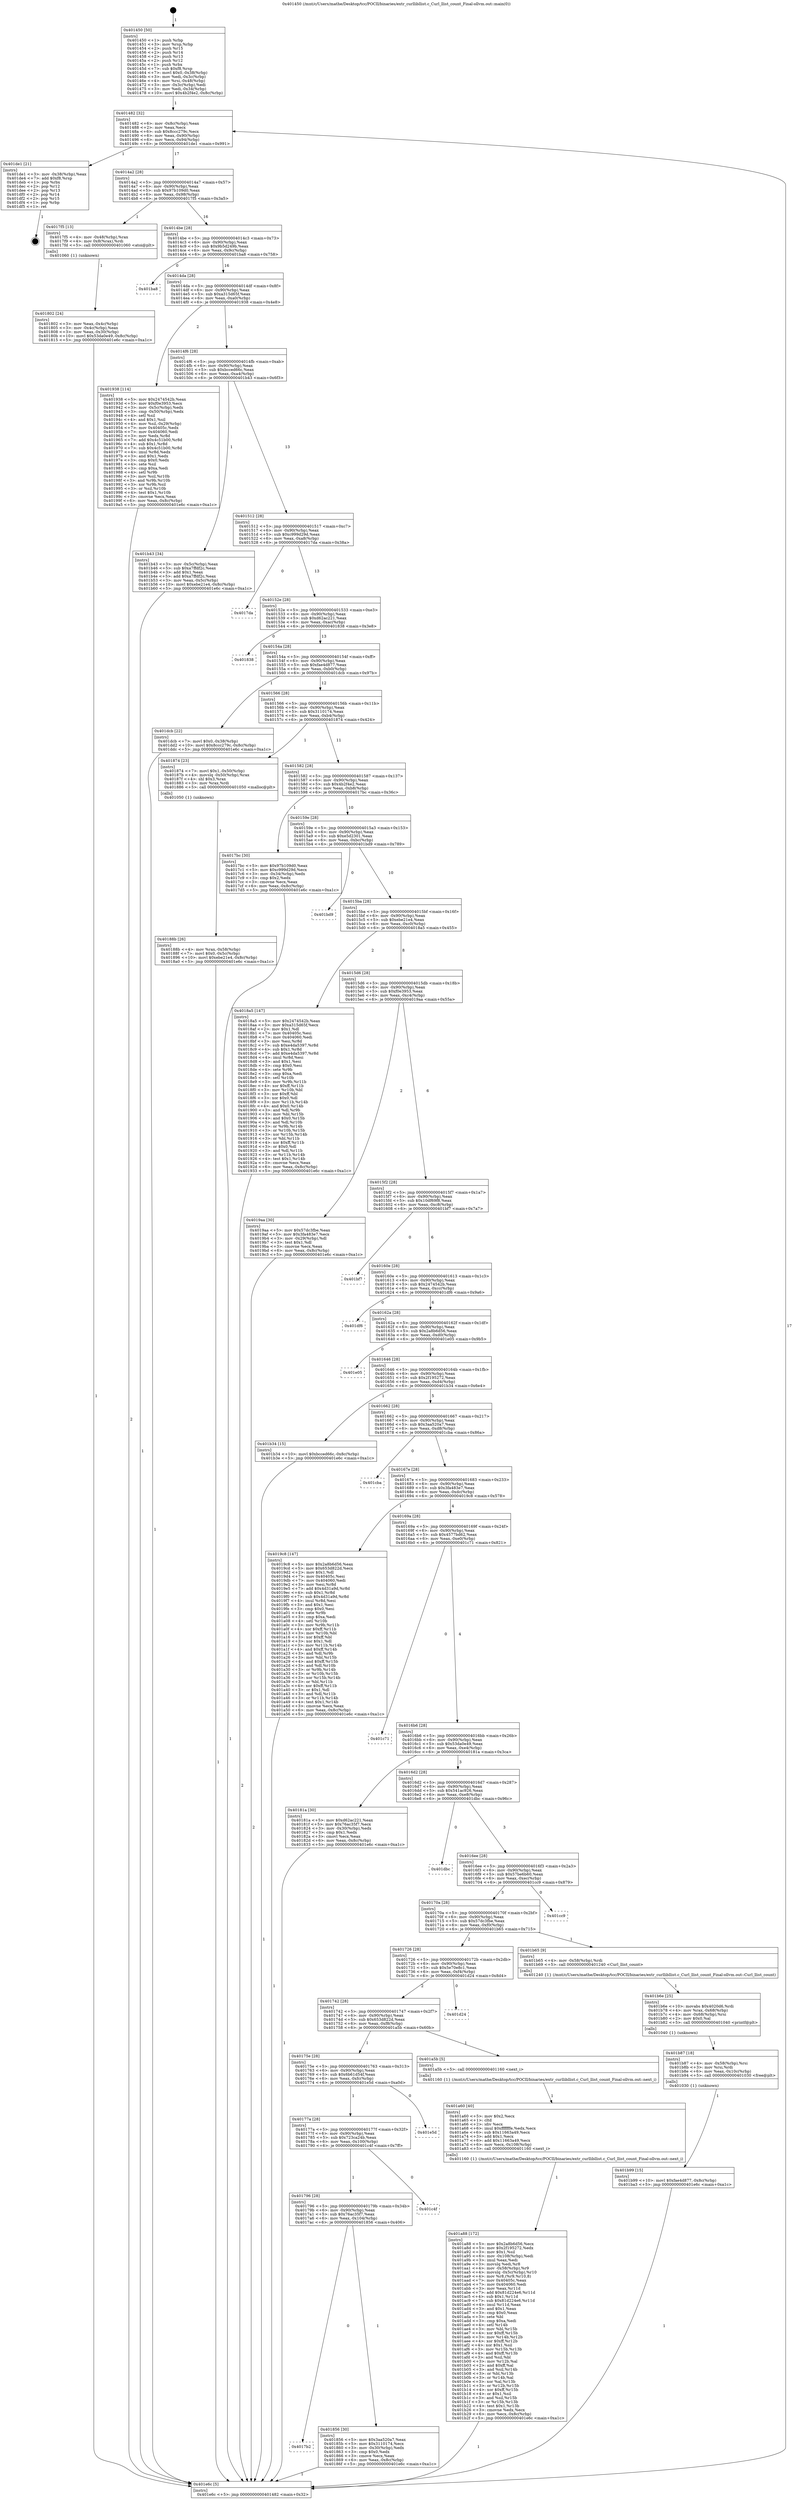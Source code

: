 digraph "0x401450" {
  label = "0x401450 (/mnt/c/Users/mathe/Desktop/tcc/POCII/binaries/extr_curllibllist.c_Curl_llist_count_Final-ollvm.out::main(0))"
  labelloc = "t"
  node[shape=record]

  Entry [label="",width=0.3,height=0.3,shape=circle,fillcolor=black,style=filled]
  "0x401482" [label="{
     0x401482 [32]\l
     | [instrs]\l
     &nbsp;&nbsp;0x401482 \<+6\>: mov -0x8c(%rbp),%eax\l
     &nbsp;&nbsp;0x401488 \<+2\>: mov %eax,%ecx\l
     &nbsp;&nbsp;0x40148a \<+6\>: sub $0x8ccc279c,%ecx\l
     &nbsp;&nbsp;0x401490 \<+6\>: mov %eax,-0x90(%rbp)\l
     &nbsp;&nbsp;0x401496 \<+6\>: mov %ecx,-0x94(%rbp)\l
     &nbsp;&nbsp;0x40149c \<+6\>: je 0000000000401de1 \<main+0x991\>\l
  }"]
  "0x401de1" [label="{
     0x401de1 [21]\l
     | [instrs]\l
     &nbsp;&nbsp;0x401de1 \<+3\>: mov -0x38(%rbp),%eax\l
     &nbsp;&nbsp;0x401de4 \<+7\>: add $0xf8,%rsp\l
     &nbsp;&nbsp;0x401deb \<+1\>: pop %rbx\l
     &nbsp;&nbsp;0x401dec \<+2\>: pop %r12\l
     &nbsp;&nbsp;0x401dee \<+2\>: pop %r13\l
     &nbsp;&nbsp;0x401df0 \<+2\>: pop %r14\l
     &nbsp;&nbsp;0x401df2 \<+2\>: pop %r15\l
     &nbsp;&nbsp;0x401df4 \<+1\>: pop %rbp\l
     &nbsp;&nbsp;0x401df5 \<+1\>: ret\l
  }"]
  "0x4014a2" [label="{
     0x4014a2 [28]\l
     | [instrs]\l
     &nbsp;&nbsp;0x4014a2 \<+5\>: jmp 00000000004014a7 \<main+0x57\>\l
     &nbsp;&nbsp;0x4014a7 \<+6\>: mov -0x90(%rbp),%eax\l
     &nbsp;&nbsp;0x4014ad \<+5\>: sub $0x97b109d0,%eax\l
     &nbsp;&nbsp;0x4014b2 \<+6\>: mov %eax,-0x98(%rbp)\l
     &nbsp;&nbsp;0x4014b8 \<+6\>: je 00000000004017f5 \<main+0x3a5\>\l
  }"]
  Exit [label="",width=0.3,height=0.3,shape=circle,fillcolor=black,style=filled,peripheries=2]
  "0x4017f5" [label="{
     0x4017f5 [13]\l
     | [instrs]\l
     &nbsp;&nbsp;0x4017f5 \<+4\>: mov -0x48(%rbp),%rax\l
     &nbsp;&nbsp;0x4017f9 \<+4\>: mov 0x8(%rax),%rdi\l
     &nbsp;&nbsp;0x4017fd \<+5\>: call 0000000000401060 \<atoi@plt\>\l
     | [calls]\l
     &nbsp;&nbsp;0x401060 \{1\} (unknown)\l
  }"]
  "0x4014be" [label="{
     0x4014be [28]\l
     | [instrs]\l
     &nbsp;&nbsp;0x4014be \<+5\>: jmp 00000000004014c3 \<main+0x73\>\l
     &nbsp;&nbsp;0x4014c3 \<+6\>: mov -0x90(%rbp),%eax\l
     &nbsp;&nbsp;0x4014c9 \<+5\>: sub $0x9b5d249b,%eax\l
     &nbsp;&nbsp;0x4014ce \<+6\>: mov %eax,-0x9c(%rbp)\l
     &nbsp;&nbsp;0x4014d4 \<+6\>: je 0000000000401ba8 \<main+0x758\>\l
  }"]
  "0x401b99" [label="{
     0x401b99 [15]\l
     | [instrs]\l
     &nbsp;&nbsp;0x401b99 \<+10\>: movl $0xfae4d877,-0x8c(%rbp)\l
     &nbsp;&nbsp;0x401ba3 \<+5\>: jmp 0000000000401e6c \<main+0xa1c\>\l
  }"]
  "0x401ba8" [label="{
     0x401ba8\l
  }", style=dashed]
  "0x4014da" [label="{
     0x4014da [28]\l
     | [instrs]\l
     &nbsp;&nbsp;0x4014da \<+5\>: jmp 00000000004014df \<main+0x8f\>\l
     &nbsp;&nbsp;0x4014df \<+6\>: mov -0x90(%rbp),%eax\l
     &nbsp;&nbsp;0x4014e5 \<+5\>: sub $0xa315d65f,%eax\l
     &nbsp;&nbsp;0x4014ea \<+6\>: mov %eax,-0xa0(%rbp)\l
     &nbsp;&nbsp;0x4014f0 \<+6\>: je 0000000000401938 \<main+0x4e8\>\l
  }"]
  "0x401b87" [label="{
     0x401b87 [18]\l
     | [instrs]\l
     &nbsp;&nbsp;0x401b87 \<+4\>: mov -0x58(%rbp),%rsi\l
     &nbsp;&nbsp;0x401b8b \<+3\>: mov %rsi,%rdi\l
     &nbsp;&nbsp;0x401b8e \<+6\>: mov %eax,-0x10c(%rbp)\l
     &nbsp;&nbsp;0x401b94 \<+5\>: call 0000000000401030 \<free@plt\>\l
     | [calls]\l
     &nbsp;&nbsp;0x401030 \{1\} (unknown)\l
  }"]
  "0x401938" [label="{
     0x401938 [114]\l
     | [instrs]\l
     &nbsp;&nbsp;0x401938 \<+5\>: mov $0x2474542b,%eax\l
     &nbsp;&nbsp;0x40193d \<+5\>: mov $0xf0e3953,%ecx\l
     &nbsp;&nbsp;0x401942 \<+3\>: mov -0x5c(%rbp),%edx\l
     &nbsp;&nbsp;0x401945 \<+3\>: cmp -0x50(%rbp),%edx\l
     &nbsp;&nbsp;0x401948 \<+4\>: setl %sil\l
     &nbsp;&nbsp;0x40194c \<+4\>: and $0x1,%sil\l
     &nbsp;&nbsp;0x401950 \<+4\>: mov %sil,-0x29(%rbp)\l
     &nbsp;&nbsp;0x401954 \<+7\>: mov 0x40405c,%edx\l
     &nbsp;&nbsp;0x40195b \<+7\>: mov 0x404060,%edi\l
     &nbsp;&nbsp;0x401962 \<+3\>: mov %edx,%r8d\l
     &nbsp;&nbsp;0x401965 \<+7\>: add $0x4c51b00,%r8d\l
     &nbsp;&nbsp;0x40196c \<+4\>: sub $0x1,%r8d\l
     &nbsp;&nbsp;0x401970 \<+7\>: sub $0x4c51b00,%r8d\l
     &nbsp;&nbsp;0x401977 \<+4\>: imul %r8d,%edx\l
     &nbsp;&nbsp;0x40197b \<+3\>: and $0x1,%edx\l
     &nbsp;&nbsp;0x40197e \<+3\>: cmp $0x0,%edx\l
     &nbsp;&nbsp;0x401981 \<+4\>: sete %sil\l
     &nbsp;&nbsp;0x401985 \<+3\>: cmp $0xa,%edi\l
     &nbsp;&nbsp;0x401988 \<+4\>: setl %r9b\l
     &nbsp;&nbsp;0x40198c \<+3\>: mov %sil,%r10b\l
     &nbsp;&nbsp;0x40198f \<+3\>: and %r9b,%r10b\l
     &nbsp;&nbsp;0x401992 \<+3\>: xor %r9b,%sil\l
     &nbsp;&nbsp;0x401995 \<+3\>: or %sil,%r10b\l
     &nbsp;&nbsp;0x401998 \<+4\>: test $0x1,%r10b\l
     &nbsp;&nbsp;0x40199c \<+3\>: cmovne %ecx,%eax\l
     &nbsp;&nbsp;0x40199f \<+6\>: mov %eax,-0x8c(%rbp)\l
     &nbsp;&nbsp;0x4019a5 \<+5\>: jmp 0000000000401e6c \<main+0xa1c\>\l
  }"]
  "0x4014f6" [label="{
     0x4014f6 [28]\l
     | [instrs]\l
     &nbsp;&nbsp;0x4014f6 \<+5\>: jmp 00000000004014fb \<main+0xab\>\l
     &nbsp;&nbsp;0x4014fb \<+6\>: mov -0x90(%rbp),%eax\l
     &nbsp;&nbsp;0x401501 \<+5\>: sub $0xbcced66c,%eax\l
     &nbsp;&nbsp;0x401506 \<+6\>: mov %eax,-0xa4(%rbp)\l
     &nbsp;&nbsp;0x40150c \<+6\>: je 0000000000401b43 \<main+0x6f3\>\l
  }"]
  "0x401b6e" [label="{
     0x401b6e [25]\l
     | [instrs]\l
     &nbsp;&nbsp;0x401b6e \<+10\>: movabs $0x4020d6,%rdi\l
     &nbsp;&nbsp;0x401b78 \<+4\>: mov %rax,-0x68(%rbp)\l
     &nbsp;&nbsp;0x401b7c \<+4\>: mov -0x68(%rbp),%rsi\l
     &nbsp;&nbsp;0x401b80 \<+2\>: mov $0x0,%al\l
     &nbsp;&nbsp;0x401b82 \<+5\>: call 0000000000401040 \<printf@plt\>\l
     | [calls]\l
     &nbsp;&nbsp;0x401040 \{1\} (unknown)\l
  }"]
  "0x401b43" [label="{
     0x401b43 [34]\l
     | [instrs]\l
     &nbsp;&nbsp;0x401b43 \<+3\>: mov -0x5c(%rbp),%eax\l
     &nbsp;&nbsp;0x401b46 \<+5\>: sub $0xa7ffdf2c,%eax\l
     &nbsp;&nbsp;0x401b4b \<+3\>: add $0x1,%eax\l
     &nbsp;&nbsp;0x401b4e \<+5\>: add $0xa7ffdf2c,%eax\l
     &nbsp;&nbsp;0x401b53 \<+3\>: mov %eax,-0x5c(%rbp)\l
     &nbsp;&nbsp;0x401b56 \<+10\>: movl $0xebe21e4,-0x8c(%rbp)\l
     &nbsp;&nbsp;0x401b60 \<+5\>: jmp 0000000000401e6c \<main+0xa1c\>\l
  }"]
  "0x401512" [label="{
     0x401512 [28]\l
     | [instrs]\l
     &nbsp;&nbsp;0x401512 \<+5\>: jmp 0000000000401517 \<main+0xc7\>\l
     &nbsp;&nbsp;0x401517 \<+6\>: mov -0x90(%rbp),%eax\l
     &nbsp;&nbsp;0x40151d \<+5\>: sub $0xc999d29d,%eax\l
     &nbsp;&nbsp;0x401522 \<+6\>: mov %eax,-0xa8(%rbp)\l
     &nbsp;&nbsp;0x401528 \<+6\>: je 00000000004017da \<main+0x38a\>\l
  }"]
  "0x401a88" [label="{
     0x401a88 [172]\l
     | [instrs]\l
     &nbsp;&nbsp;0x401a88 \<+5\>: mov $0x2a8b6d56,%ecx\l
     &nbsp;&nbsp;0x401a8d \<+5\>: mov $0x2f195272,%edx\l
     &nbsp;&nbsp;0x401a92 \<+3\>: mov $0x1,%sil\l
     &nbsp;&nbsp;0x401a95 \<+6\>: mov -0x108(%rbp),%edi\l
     &nbsp;&nbsp;0x401a9b \<+3\>: imul %eax,%edi\l
     &nbsp;&nbsp;0x401a9e \<+3\>: movslq %edi,%r8\l
     &nbsp;&nbsp;0x401aa1 \<+4\>: mov -0x58(%rbp),%r9\l
     &nbsp;&nbsp;0x401aa5 \<+4\>: movslq -0x5c(%rbp),%r10\l
     &nbsp;&nbsp;0x401aa9 \<+4\>: mov %r8,(%r9,%r10,8)\l
     &nbsp;&nbsp;0x401aad \<+7\>: mov 0x40405c,%eax\l
     &nbsp;&nbsp;0x401ab4 \<+7\>: mov 0x404060,%edi\l
     &nbsp;&nbsp;0x401abb \<+3\>: mov %eax,%r11d\l
     &nbsp;&nbsp;0x401abe \<+7\>: add $0x81d224e6,%r11d\l
     &nbsp;&nbsp;0x401ac5 \<+4\>: sub $0x1,%r11d\l
     &nbsp;&nbsp;0x401ac9 \<+7\>: sub $0x81d224e6,%r11d\l
     &nbsp;&nbsp;0x401ad0 \<+4\>: imul %r11d,%eax\l
     &nbsp;&nbsp;0x401ad4 \<+3\>: and $0x1,%eax\l
     &nbsp;&nbsp;0x401ad7 \<+3\>: cmp $0x0,%eax\l
     &nbsp;&nbsp;0x401ada \<+3\>: sete %bl\l
     &nbsp;&nbsp;0x401add \<+3\>: cmp $0xa,%edi\l
     &nbsp;&nbsp;0x401ae0 \<+4\>: setl %r14b\l
     &nbsp;&nbsp;0x401ae4 \<+3\>: mov %bl,%r15b\l
     &nbsp;&nbsp;0x401ae7 \<+4\>: xor $0xff,%r15b\l
     &nbsp;&nbsp;0x401aeb \<+3\>: mov %r14b,%r12b\l
     &nbsp;&nbsp;0x401aee \<+4\>: xor $0xff,%r12b\l
     &nbsp;&nbsp;0x401af2 \<+4\>: xor $0x1,%sil\l
     &nbsp;&nbsp;0x401af6 \<+3\>: mov %r15b,%r13b\l
     &nbsp;&nbsp;0x401af9 \<+4\>: and $0xff,%r13b\l
     &nbsp;&nbsp;0x401afd \<+3\>: and %sil,%bl\l
     &nbsp;&nbsp;0x401b00 \<+3\>: mov %r12b,%al\l
     &nbsp;&nbsp;0x401b03 \<+2\>: and $0xff,%al\l
     &nbsp;&nbsp;0x401b05 \<+3\>: and %sil,%r14b\l
     &nbsp;&nbsp;0x401b08 \<+3\>: or %bl,%r13b\l
     &nbsp;&nbsp;0x401b0b \<+3\>: or %r14b,%al\l
     &nbsp;&nbsp;0x401b0e \<+3\>: xor %al,%r13b\l
     &nbsp;&nbsp;0x401b11 \<+3\>: or %r12b,%r15b\l
     &nbsp;&nbsp;0x401b14 \<+4\>: xor $0xff,%r15b\l
     &nbsp;&nbsp;0x401b18 \<+4\>: or $0x1,%sil\l
     &nbsp;&nbsp;0x401b1c \<+3\>: and %sil,%r15b\l
     &nbsp;&nbsp;0x401b1f \<+3\>: or %r15b,%r13b\l
     &nbsp;&nbsp;0x401b22 \<+4\>: test $0x1,%r13b\l
     &nbsp;&nbsp;0x401b26 \<+3\>: cmovne %edx,%ecx\l
     &nbsp;&nbsp;0x401b29 \<+6\>: mov %ecx,-0x8c(%rbp)\l
     &nbsp;&nbsp;0x401b2f \<+5\>: jmp 0000000000401e6c \<main+0xa1c\>\l
  }"]
  "0x4017da" [label="{
     0x4017da\l
  }", style=dashed]
  "0x40152e" [label="{
     0x40152e [28]\l
     | [instrs]\l
     &nbsp;&nbsp;0x40152e \<+5\>: jmp 0000000000401533 \<main+0xe3\>\l
     &nbsp;&nbsp;0x401533 \<+6\>: mov -0x90(%rbp),%eax\l
     &nbsp;&nbsp;0x401539 \<+5\>: sub $0xd62ac221,%eax\l
     &nbsp;&nbsp;0x40153e \<+6\>: mov %eax,-0xac(%rbp)\l
     &nbsp;&nbsp;0x401544 \<+6\>: je 0000000000401838 \<main+0x3e8\>\l
  }"]
  "0x401a60" [label="{
     0x401a60 [40]\l
     | [instrs]\l
     &nbsp;&nbsp;0x401a60 \<+5\>: mov $0x2,%ecx\l
     &nbsp;&nbsp;0x401a65 \<+1\>: cltd\l
     &nbsp;&nbsp;0x401a66 \<+2\>: idiv %ecx\l
     &nbsp;&nbsp;0x401a68 \<+6\>: imul $0xfffffffe,%edx,%ecx\l
     &nbsp;&nbsp;0x401a6e \<+6\>: sub $0x11663a49,%ecx\l
     &nbsp;&nbsp;0x401a74 \<+3\>: add $0x1,%ecx\l
     &nbsp;&nbsp;0x401a77 \<+6\>: add $0x11663a49,%ecx\l
     &nbsp;&nbsp;0x401a7d \<+6\>: mov %ecx,-0x108(%rbp)\l
     &nbsp;&nbsp;0x401a83 \<+5\>: call 0000000000401160 \<next_i\>\l
     | [calls]\l
     &nbsp;&nbsp;0x401160 \{1\} (/mnt/c/Users/mathe/Desktop/tcc/POCII/binaries/extr_curllibllist.c_Curl_llist_count_Final-ollvm.out::next_i)\l
  }"]
  "0x401838" [label="{
     0x401838\l
  }", style=dashed]
  "0x40154a" [label="{
     0x40154a [28]\l
     | [instrs]\l
     &nbsp;&nbsp;0x40154a \<+5\>: jmp 000000000040154f \<main+0xff\>\l
     &nbsp;&nbsp;0x40154f \<+6\>: mov -0x90(%rbp),%eax\l
     &nbsp;&nbsp;0x401555 \<+5\>: sub $0xfae4d877,%eax\l
     &nbsp;&nbsp;0x40155a \<+6\>: mov %eax,-0xb0(%rbp)\l
     &nbsp;&nbsp;0x401560 \<+6\>: je 0000000000401dcb \<main+0x97b\>\l
  }"]
  "0x40188b" [label="{
     0x40188b [26]\l
     | [instrs]\l
     &nbsp;&nbsp;0x40188b \<+4\>: mov %rax,-0x58(%rbp)\l
     &nbsp;&nbsp;0x40188f \<+7\>: movl $0x0,-0x5c(%rbp)\l
     &nbsp;&nbsp;0x401896 \<+10\>: movl $0xebe21e4,-0x8c(%rbp)\l
     &nbsp;&nbsp;0x4018a0 \<+5\>: jmp 0000000000401e6c \<main+0xa1c\>\l
  }"]
  "0x401dcb" [label="{
     0x401dcb [22]\l
     | [instrs]\l
     &nbsp;&nbsp;0x401dcb \<+7\>: movl $0x0,-0x38(%rbp)\l
     &nbsp;&nbsp;0x401dd2 \<+10\>: movl $0x8ccc279c,-0x8c(%rbp)\l
     &nbsp;&nbsp;0x401ddc \<+5\>: jmp 0000000000401e6c \<main+0xa1c\>\l
  }"]
  "0x401566" [label="{
     0x401566 [28]\l
     | [instrs]\l
     &nbsp;&nbsp;0x401566 \<+5\>: jmp 000000000040156b \<main+0x11b\>\l
     &nbsp;&nbsp;0x40156b \<+6\>: mov -0x90(%rbp),%eax\l
     &nbsp;&nbsp;0x401571 \<+5\>: sub $0x3110174,%eax\l
     &nbsp;&nbsp;0x401576 \<+6\>: mov %eax,-0xb4(%rbp)\l
     &nbsp;&nbsp;0x40157c \<+6\>: je 0000000000401874 \<main+0x424\>\l
  }"]
  "0x4017b2" [label="{
     0x4017b2\l
  }", style=dashed]
  "0x401874" [label="{
     0x401874 [23]\l
     | [instrs]\l
     &nbsp;&nbsp;0x401874 \<+7\>: movl $0x1,-0x50(%rbp)\l
     &nbsp;&nbsp;0x40187b \<+4\>: movslq -0x50(%rbp),%rax\l
     &nbsp;&nbsp;0x40187f \<+4\>: shl $0x3,%rax\l
     &nbsp;&nbsp;0x401883 \<+3\>: mov %rax,%rdi\l
     &nbsp;&nbsp;0x401886 \<+5\>: call 0000000000401050 \<malloc@plt\>\l
     | [calls]\l
     &nbsp;&nbsp;0x401050 \{1\} (unknown)\l
  }"]
  "0x401582" [label="{
     0x401582 [28]\l
     | [instrs]\l
     &nbsp;&nbsp;0x401582 \<+5\>: jmp 0000000000401587 \<main+0x137\>\l
     &nbsp;&nbsp;0x401587 \<+6\>: mov -0x90(%rbp),%eax\l
     &nbsp;&nbsp;0x40158d \<+5\>: sub $0x4b2f4e2,%eax\l
     &nbsp;&nbsp;0x401592 \<+6\>: mov %eax,-0xb8(%rbp)\l
     &nbsp;&nbsp;0x401598 \<+6\>: je 00000000004017bc \<main+0x36c\>\l
  }"]
  "0x401856" [label="{
     0x401856 [30]\l
     | [instrs]\l
     &nbsp;&nbsp;0x401856 \<+5\>: mov $0x3aa520a7,%eax\l
     &nbsp;&nbsp;0x40185b \<+5\>: mov $0x3110174,%ecx\l
     &nbsp;&nbsp;0x401860 \<+3\>: mov -0x30(%rbp),%edx\l
     &nbsp;&nbsp;0x401863 \<+3\>: cmp $0x0,%edx\l
     &nbsp;&nbsp;0x401866 \<+3\>: cmove %ecx,%eax\l
     &nbsp;&nbsp;0x401869 \<+6\>: mov %eax,-0x8c(%rbp)\l
     &nbsp;&nbsp;0x40186f \<+5\>: jmp 0000000000401e6c \<main+0xa1c\>\l
  }"]
  "0x4017bc" [label="{
     0x4017bc [30]\l
     | [instrs]\l
     &nbsp;&nbsp;0x4017bc \<+5\>: mov $0x97b109d0,%eax\l
     &nbsp;&nbsp;0x4017c1 \<+5\>: mov $0xc999d29d,%ecx\l
     &nbsp;&nbsp;0x4017c6 \<+3\>: mov -0x34(%rbp),%edx\l
     &nbsp;&nbsp;0x4017c9 \<+3\>: cmp $0x2,%edx\l
     &nbsp;&nbsp;0x4017cc \<+3\>: cmovne %ecx,%eax\l
     &nbsp;&nbsp;0x4017cf \<+6\>: mov %eax,-0x8c(%rbp)\l
     &nbsp;&nbsp;0x4017d5 \<+5\>: jmp 0000000000401e6c \<main+0xa1c\>\l
  }"]
  "0x40159e" [label="{
     0x40159e [28]\l
     | [instrs]\l
     &nbsp;&nbsp;0x40159e \<+5\>: jmp 00000000004015a3 \<main+0x153\>\l
     &nbsp;&nbsp;0x4015a3 \<+6\>: mov -0x90(%rbp),%eax\l
     &nbsp;&nbsp;0x4015a9 \<+5\>: sub $0xe5d2301,%eax\l
     &nbsp;&nbsp;0x4015ae \<+6\>: mov %eax,-0xbc(%rbp)\l
     &nbsp;&nbsp;0x4015b4 \<+6\>: je 0000000000401bd9 \<main+0x789\>\l
  }"]
  "0x401e6c" [label="{
     0x401e6c [5]\l
     | [instrs]\l
     &nbsp;&nbsp;0x401e6c \<+5\>: jmp 0000000000401482 \<main+0x32\>\l
  }"]
  "0x401450" [label="{
     0x401450 [50]\l
     | [instrs]\l
     &nbsp;&nbsp;0x401450 \<+1\>: push %rbp\l
     &nbsp;&nbsp;0x401451 \<+3\>: mov %rsp,%rbp\l
     &nbsp;&nbsp;0x401454 \<+2\>: push %r15\l
     &nbsp;&nbsp;0x401456 \<+2\>: push %r14\l
     &nbsp;&nbsp;0x401458 \<+2\>: push %r13\l
     &nbsp;&nbsp;0x40145a \<+2\>: push %r12\l
     &nbsp;&nbsp;0x40145c \<+1\>: push %rbx\l
     &nbsp;&nbsp;0x40145d \<+7\>: sub $0xf8,%rsp\l
     &nbsp;&nbsp;0x401464 \<+7\>: movl $0x0,-0x38(%rbp)\l
     &nbsp;&nbsp;0x40146b \<+3\>: mov %edi,-0x3c(%rbp)\l
     &nbsp;&nbsp;0x40146e \<+4\>: mov %rsi,-0x48(%rbp)\l
     &nbsp;&nbsp;0x401472 \<+3\>: mov -0x3c(%rbp),%edi\l
     &nbsp;&nbsp;0x401475 \<+3\>: mov %edi,-0x34(%rbp)\l
     &nbsp;&nbsp;0x401478 \<+10\>: movl $0x4b2f4e2,-0x8c(%rbp)\l
  }"]
  "0x401802" [label="{
     0x401802 [24]\l
     | [instrs]\l
     &nbsp;&nbsp;0x401802 \<+3\>: mov %eax,-0x4c(%rbp)\l
     &nbsp;&nbsp;0x401805 \<+3\>: mov -0x4c(%rbp),%eax\l
     &nbsp;&nbsp;0x401808 \<+3\>: mov %eax,-0x30(%rbp)\l
     &nbsp;&nbsp;0x40180b \<+10\>: movl $0x53da0e49,-0x8c(%rbp)\l
     &nbsp;&nbsp;0x401815 \<+5\>: jmp 0000000000401e6c \<main+0xa1c\>\l
  }"]
  "0x401796" [label="{
     0x401796 [28]\l
     | [instrs]\l
     &nbsp;&nbsp;0x401796 \<+5\>: jmp 000000000040179b \<main+0x34b\>\l
     &nbsp;&nbsp;0x40179b \<+6\>: mov -0x90(%rbp),%eax\l
     &nbsp;&nbsp;0x4017a1 \<+5\>: sub $0x76ac35f7,%eax\l
     &nbsp;&nbsp;0x4017a6 \<+6\>: mov %eax,-0x104(%rbp)\l
     &nbsp;&nbsp;0x4017ac \<+6\>: je 0000000000401856 \<main+0x406\>\l
  }"]
  "0x401bd9" [label="{
     0x401bd9\l
  }", style=dashed]
  "0x4015ba" [label="{
     0x4015ba [28]\l
     | [instrs]\l
     &nbsp;&nbsp;0x4015ba \<+5\>: jmp 00000000004015bf \<main+0x16f\>\l
     &nbsp;&nbsp;0x4015bf \<+6\>: mov -0x90(%rbp),%eax\l
     &nbsp;&nbsp;0x4015c5 \<+5\>: sub $0xebe21e4,%eax\l
     &nbsp;&nbsp;0x4015ca \<+6\>: mov %eax,-0xc0(%rbp)\l
     &nbsp;&nbsp;0x4015d0 \<+6\>: je 00000000004018a5 \<main+0x455\>\l
  }"]
  "0x401c4f" [label="{
     0x401c4f\l
  }", style=dashed]
  "0x4018a5" [label="{
     0x4018a5 [147]\l
     | [instrs]\l
     &nbsp;&nbsp;0x4018a5 \<+5\>: mov $0x2474542b,%eax\l
     &nbsp;&nbsp;0x4018aa \<+5\>: mov $0xa315d65f,%ecx\l
     &nbsp;&nbsp;0x4018af \<+2\>: mov $0x1,%dl\l
     &nbsp;&nbsp;0x4018b1 \<+7\>: mov 0x40405c,%esi\l
     &nbsp;&nbsp;0x4018b8 \<+7\>: mov 0x404060,%edi\l
     &nbsp;&nbsp;0x4018bf \<+3\>: mov %esi,%r8d\l
     &nbsp;&nbsp;0x4018c2 \<+7\>: sub $0xe4da5397,%r8d\l
     &nbsp;&nbsp;0x4018c9 \<+4\>: sub $0x1,%r8d\l
     &nbsp;&nbsp;0x4018cd \<+7\>: add $0xe4da5397,%r8d\l
     &nbsp;&nbsp;0x4018d4 \<+4\>: imul %r8d,%esi\l
     &nbsp;&nbsp;0x4018d8 \<+3\>: and $0x1,%esi\l
     &nbsp;&nbsp;0x4018db \<+3\>: cmp $0x0,%esi\l
     &nbsp;&nbsp;0x4018de \<+4\>: sete %r9b\l
     &nbsp;&nbsp;0x4018e2 \<+3\>: cmp $0xa,%edi\l
     &nbsp;&nbsp;0x4018e5 \<+4\>: setl %r10b\l
     &nbsp;&nbsp;0x4018e9 \<+3\>: mov %r9b,%r11b\l
     &nbsp;&nbsp;0x4018ec \<+4\>: xor $0xff,%r11b\l
     &nbsp;&nbsp;0x4018f0 \<+3\>: mov %r10b,%bl\l
     &nbsp;&nbsp;0x4018f3 \<+3\>: xor $0xff,%bl\l
     &nbsp;&nbsp;0x4018f6 \<+3\>: xor $0x0,%dl\l
     &nbsp;&nbsp;0x4018f9 \<+3\>: mov %r11b,%r14b\l
     &nbsp;&nbsp;0x4018fc \<+4\>: and $0x0,%r14b\l
     &nbsp;&nbsp;0x401900 \<+3\>: and %dl,%r9b\l
     &nbsp;&nbsp;0x401903 \<+3\>: mov %bl,%r15b\l
     &nbsp;&nbsp;0x401906 \<+4\>: and $0x0,%r15b\l
     &nbsp;&nbsp;0x40190a \<+3\>: and %dl,%r10b\l
     &nbsp;&nbsp;0x40190d \<+3\>: or %r9b,%r14b\l
     &nbsp;&nbsp;0x401910 \<+3\>: or %r10b,%r15b\l
     &nbsp;&nbsp;0x401913 \<+3\>: xor %r15b,%r14b\l
     &nbsp;&nbsp;0x401916 \<+3\>: or %bl,%r11b\l
     &nbsp;&nbsp;0x401919 \<+4\>: xor $0xff,%r11b\l
     &nbsp;&nbsp;0x40191d \<+3\>: or $0x0,%dl\l
     &nbsp;&nbsp;0x401920 \<+3\>: and %dl,%r11b\l
     &nbsp;&nbsp;0x401923 \<+3\>: or %r11b,%r14b\l
     &nbsp;&nbsp;0x401926 \<+4\>: test $0x1,%r14b\l
     &nbsp;&nbsp;0x40192a \<+3\>: cmovne %ecx,%eax\l
     &nbsp;&nbsp;0x40192d \<+6\>: mov %eax,-0x8c(%rbp)\l
     &nbsp;&nbsp;0x401933 \<+5\>: jmp 0000000000401e6c \<main+0xa1c\>\l
  }"]
  "0x4015d6" [label="{
     0x4015d6 [28]\l
     | [instrs]\l
     &nbsp;&nbsp;0x4015d6 \<+5\>: jmp 00000000004015db \<main+0x18b\>\l
     &nbsp;&nbsp;0x4015db \<+6\>: mov -0x90(%rbp),%eax\l
     &nbsp;&nbsp;0x4015e1 \<+5\>: sub $0xf0e3953,%eax\l
     &nbsp;&nbsp;0x4015e6 \<+6\>: mov %eax,-0xc4(%rbp)\l
     &nbsp;&nbsp;0x4015ec \<+6\>: je 00000000004019aa \<main+0x55a\>\l
  }"]
  "0x40177a" [label="{
     0x40177a [28]\l
     | [instrs]\l
     &nbsp;&nbsp;0x40177a \<+5\>: jmp 000000000040177f \<main+0x32f\>\l
     &nbsp;&nbsp;0x40177f \<+6\>: mov -0x90(%rbp),%eax\l
     &nbsp;&nbsp;0x401785 \<+5\>: sub $0x723ca24b,%eax\l
     &nbsp;&nbsp;0x40178a \<+6\>: mov %eax,-0x100(%rbp)\l
     &nbsp;&nbsp;0x401790 \<+6\>: je 0000000000401c4f \<main+0x7ff\>\l
  }"]
  "0x4019aa" [label="{
     0x4019aa [30]\l
     | [instrs]\l
     &nbsp;&nbsp;0x4019aa \<+5\>: mov $0x57dc3fbe,%eax\l
     &nbsp;&nbsp;0x4019af \<+5\>: mov $0x3fa483e7,%ecx\l
     &nbsp;&nbsp;0x4019b4 \<+3\>: mov -0x29(%rbp),%dl\l
     &nbsp;&nbsp;0x4019b7 \<+3\>: test $0x1,%dl\l
     &nbsp;&nbsp;0x4019ba \<+3\>: cmovne %ecx,%eax\l
     &nbsp;&nbsp;0x4019bd \<+6\>: mov %eax,-0x8c(%rbp)\l
     &nbsp;&nbsp;0x4019c3 \<+5\>: jmp 0000000000401e6c \<main+0xa1c\>\l
  }"]
  "0x4015f2" [label="{
     0x4015f2 [28]\l
     | [instrs]\l
     &nbsp;&nbsp;0x4015f2 \<+5\>: jmp 00000000004015f7 \<main+0x1a7\>\l
     &nbsp;&nbsp;0x4015f7 \<+6\>: mov -0x90(%rbp),%eax\l
     &nbsp;&nbsp;0x4015fd \<+5\>: sub $0x10df69f8,%eax\l
     &nbsp;&nbsp;0x401602 \<+6\>: mov %eax,-0xc8(%rbp)\l
     &nbsp;&nbsp;0x401608 \<+6\>: je 0000000000401bf7 \<main+0x7a7\>\l
  }"]
  "0x401e5d" [label="{
     0x401e5d\l
  }", style=dashed]
  "0x401bf7" [label="{
     0x401bf7\l
  }", style=dashed]
  "0x40160e" [label="{
     0x40160e [28]\l
     | [instrs]\l
     &nbsp;&nbsp;0x40160e \<+5\>: jmp 0000000000401613 \<main+0x1c3\>\l
     &nbsp;&nbsp;0x401613 \<+6\>: mov -0x90(%rbp),%eax\l
     &nbsp;&nbsp;0x401619 \<+5\>: sub $0x2474542b,%eax\l
     &nbsp;&nbsp;0x40161e \<+6\>: mov %eax,-0xcc(%rbp)\l
     &nbsp;&nbsp;0x401624 \<+6\>: je 0000000000401df6 \<main+0x9a6\>\l
  }"]
  "0x40175e" [label="{
     0x40175e [28]\l
     | [instrs]\l
     &nbsp;&nbsp;0x40175e \<+5\>: jmp 0000000000401763 \<main+0x313\>\l
     &nbsp;&nbsp;0x401763 \<+6\>: mov -0x90(%rbp),%eax\l
     &nbsp;&nbsp;0x401769 \<+5\>: sub $0x6b61d54f,%eax\l
     &nbsp;&nbsp;0x40176e \<+6\>: mov %eax,-0xfc(%rbp)\l
     &nbsp;&nbsp;0x401774 \<+6\>: je 0000000000401e5d \<main+0xa0d\>\l
  }"]
  "0x401df6" [label="{
     0x401df6\l
  }", style=dashed]
  "0x40162a" [label="{
     0x40162a [28]\l
     | [instrs]\l
     &nbsp;&nbsp;0x40162a \<+5\>: jmp 000000000040162f \<main+0x1df\>\l
     &nbsp;&nbsp;0x40162f \<+6\>: mov -0x90(%rbp),%eax\l
     &nbsp;&nbsp;0x401635 \<+5\>: sub $0x2a8b6d56,%eax\l
     &nbsp;&nbsp;0x40163a \<+6\>: mov %eax,-0xd0(%rbp)\l
     &nbsp;&nbsp;0x401640 \<+6\>: je 0000000000401e05 \<main+0x9b5\>\l
  }"]
  "0x401a5b" [label="{
     0x401a5b [5]\l
     | [instrs]\l
     &nbsp;&nbsp;0x401a5b \<+5\>: call 0000000000401160 \<next_i\>\l
     | [calls]\l
     &nbsp;&nbsp;0x401160 \{1\} (/mnt/c/Users/mathe/Desktop/tcc/POCII/binaries/extr_curllibllist.c_Curl_llist_count_Final-ollvm.out::next_i)\l
  }"]
  "0x401e05" [label="{
     0x401e05\l
  }", style=dashed]
  "0x401646" [label="{
     0x401646 [28]\l
     | [instrs]\l
     &nbsp;&nbsp;0x401646 \<+5\>: jmp 000000000040164b \<main+0x1fb\>\l
     &nbsp;&nbsp;0x40164b \<+6\>: mov -0x90(%rbp),%eax\l
     &nbsp;&nbsp;0x401651 \<+5\>: sub $0x2f195272,%eax\l
     &nbsp;&nbsp;0x401656 \<+6\>: mov %eax,-0xd4(%rbp)\l
     &nbsp;&nbsp;0x40165c \<+6\>: je 0000000000401b34 \<main+0x6e4\>\l
  }"]
  "0x401742" [label="{
     0x401742 [28]\l
     | [instrs]\l
     &nbsp;&nbsp;0x401742 \<+5\>: jmp 0000000000401747 \<main+0x2f7\>\l
     &nbsp;&nbsp;0x401747 \<+6\>: mov -0x90(%rbp),%eax\l
     &nbsp;&nbsp;0x40174d \<+5\>: sub $0x653d822d,%eax\l
     &nbsp;&nbsp;0x401752 \<+6\>: mov %eax,-0xf8(%rbp)\l
     &nbsp;&nbsp;0x401758 \<+6\>: je 0000000000401a5b \<main+0x60b\>\l
  }"]
  "0x401b34" [label="{
     0x401b34 [15]\l
     | [instrs]\l
     &nbsp;&nbsp;0x401b34 \<+10\>: movl $0xbcced66c,-0x8c(%rbp)\l
     &nbsp;&nbsp;0x401b3e \<+5\>: jmp 0000000000401e6c \<main+0xa1c\>\l
  }"]
  "0x401662" [label="{
     0x401662 [28]\l
     | [instrs]\l
     &nbsp;&nbsp;0x401662 \<+5\>: jmp 0000000000401667 \<main+0x217\>\l
     &nbsp;&nbsp;0x401667 \<+6\>: mov -0x90(%rbp),%eax\l
     &nbsp;&nbsp;0x40166d \<+5\>: sub $0x3aa520a7,%eax\l
     &nbsp;&nbsp;0x401672 \<+6\>: mov %eax,-0xd8(%rbp)\l
     &nbsp;&nbsp;0x401678 \<+6\>: je 0000000000401cba \<main+0x86a\>\l
  }"]
  "0x401d24" [label="{
     0x401d24\l
  }", style=dashed]
  "0x401cba" [label="{
     0x401cba\l
  }", style=dashed]
  "0x40167e" [label="{
     0x40167e [28]\l
     | [instrs]\l
     &nbsp;&nbsp;0x40167e \<+5\>: jmp 0000000000401683 \<main+0x233\>\l
     &nbsp;&nbsp;0x401683 \<+6\>: mov -0x90(%rbp),%eax\l
     &nbsp;&nbsp;0x401689 \<+5\>: sub $0x3fa483e7,%eax\l
     &nbsp;&nbsp;0x40168e \<+6\>: mov %eax,-0xdc(%rbp)\l
     &nbsp;&nbsp;0x401694 \<+6\>: je 00000000004019c8 \<main+0x578\>\l
  }"]
  "0x401726" [label="{
     0x401726 [28]\l
     | [instrs]\l
     &nbsp;&nbsp;0x401726 \<+5\>: jmp 000000000040172b \<main+0x2db\>\l
     &nbsp;&nbsp;0x40172b \<+6\>: mov -0x90(%rbp),%eax\l
     &nbsp;&nbsp;0x401731 \<+5\>: sub $0x5e70e8c1,%eax\l
     &nbsp;&nbsp;0x401736 \<+6\>: mov %eax,-0xf4(%rbp)\l
     &nbsp;&nbsp;0x40173c \<+6\>: je 0000000000401d24 \<main+0x8d4\>\l
  }"]
  "0x4019c8" [label="{
     0x4019c8 [147]\l
     | [instrs]\l
     &nbsp;&nbsp;0x4019c8 \<+5\>: mov $0x2a8b6d56,%eax\l
     &nbsp;&nbsp;0x4019cd \<+5\>: mov $0x653d822d,%ecx\l
     &nbsp;&nbsp;0x4019d2 \<+2\>: mov $0x1,%dl\l
     &nbsp;&nbsp;0x4019d4 \<+7\>: mov 0x40405c,%esi\l
     &nbsp;&nbsp;0x4019db \<+7\>: mov 0x404060,%edi\l
     &nbsp;&nbsp;0x4019e2 \<+3\>: mov %esi,%r8d\l
     &nbsp;&nbsp;0x4019e5 \<+7\>: add $0x4d31a9d,%r8d\l
     &nbsp;&nbsp;0x4019ec \<+4\>: sub $0x1,%r8d\l
     &nbsp;&nbsp;0x4019f0 \<+7\>: sub $0x4d31a9d,%r8d\l
     &nbsp;&nbsp;0x4019f7 \<+4\>: imul %r8d,%esi\l
     &nbsp;&nbsp;0x4019fb \<+3\>: and $0x1,%esi\l
     &nbsp;&nbsp;0x4019fe \<+3\>: cmp $0x0,%esi\l
     &nbsp;&nbsp;0x401a01 \<+4\>: sete %r9b\l
     &nbsp;&nbsp;0x401a05 \<+3\>: cmp $0xa,%edi\l
     &nbsp;&nbsp;0x401a08 \<+4\>: setl %r10b\l
     &nbsp;&nbsp;0x401a0c \<+3\>: mov %r9b,%r11b\l
     &nbsp;&nbsp;0x401a0f \<+4\>: xor $0xff,%r11b\l
     &nbsp;&nbsp;0x401a13 \<+3\>: mov %r10b,%bl\l
     &nbsp;&nbsp;0x401a16 \<+3\>: xor $0xff,%bl\l
     &nbsp;&nbsp;0x401a19 \<+3\>: xor $0x1,%dl\l
     &nbsp;&nbsp;0x401a1c \<+3\>: mov %r11b,%r14b\l
     &nbsp;&nbsp;0x401a1f \<+4\>: and $0xff,%r14b\l
     &nbsp;&nbsp;0x401a23 \<+3\>: and %dl,%r9b\l
     &nbsp;&nbsp;0x401a26 \<+3\>: mov %bl,%r15b\l
     &nbsp;&nbsp;0x401a29 \<+4\>: and $0xff,%r15b\l
     &nbsp;&nbsp;0x401a2d \<+3\>: and %dl,%r10b\l
     &nbsp;&nbsp;0x401a30 \<+3\>: or %r9b,%r14b\l
     &nbsp;&nbsp;0x401a33 \<+3\>: or %r10b,%r15b\l
     &nbsp;&nbsp;0x401a36 \<+3\>: xor %r15b,%r14b\l
     &nbsp;&nbsp;0x401a39 \<+3\>: or %bl,%r11b\l
     &nbsp;&nbsp;0x401a3c \<+4\>: xor $0xff,%r11b\l
     &nbsp;&nbsp;0x401a40 \<+3\>: or $0x1,%dl\l
     &nbsp;&nbsp;0x401a43 \<+3\>: and %dl,%r11b\l
     &nbsp;&nbsp;0x401a46 \<+3\>: or %r11b,%r14b\l
     &nbsp;&nbsp;0x401a49 \<+4\>: test $0x1,%r14b\l
     &nbsp;&nbsp;0x401a4d \<+3\>: cmovne %ecx,%eax\l
     &nbsp;&nbsp;0x401a50 \<+6\>: mov %eax,-0x8c(%rbp)\l
     &nbsp;&nbsp;0x401a56 \<+5\>: jmp 0000000000401e6c \<main+0xa1c\>\l
  }"]
  "0x40169a" [label="{
     0x40169a [28]\l
     | [instrs]\l
     &nbsp;&nbsp;0x40169a \<+5\>: jmp 000000000040169f \<main+0x24f\>\l
     &nbsp;&nbsp;0x40169f \<+6\>: mov -0x90(%rbp),%eax\l
     &nbsp;&nbsp;0x4016a5 \<+5\>: sub $0x4577bd62,%eax\l
     &nbsp;&nbsp;0x4016aa \<+6\>: mov %eax,-0xe0(%rbp)\l
     &nbsp;&nbsp;0x4016b0 \<+6\>: je 0000000000401c71 \<main+0x821\>\l
  }"]
  "0x401b65" [label="{
     0x401b65 [9]\l
     | [instrs]\l
     &nbsp;&nbsp;0x401b65 \<+4\>: mov -0x58(%rbp),%rdi\l
     &nbsp;&nbsp;0x401b69 \<+5\>: call 0000000000401240 \<Curl_llist_count\>\l
     | [calls]\l
     &nbsp;&nbsp;0x401240 \{1\} (/mnt/c/Users/mathe/Desktop/tcc/POCII/binaries/extr_curllibllist.c_Curl_llist_count_Final-ollvm.out::Curl_llist_count)\l
  }"]
  "0x401c71" [label="{
     0x401c71\l
  }", style=dashed]
  "0x4016b6" [label="{
     0x4016b6 [28]\l
     | [instrs]\l
     &nbsp;&nbsp;0x4016b6 \<+5\>: jmp 00000000004016bb \<main+0x26b\>\l
     &nbsp;&nbsp;0x4016bb \<+6\>: mov -0x90(%rbp),%eax\l
     &nbsp;&nbsp;0x4016c1 \<+5\>: sub $0x53da0e49,%eax\l
     &nbsp;&nbsp;0x4016c6 \<+6\>: mov %eax,-0xe4(%rbp)\l
     &nbsp;&nbsp;0x4016cc \<+6\>: je 000000000040181a \<main+0x3ca\>\l
  }"]
  "0x40170a" [label="{
     0x40170a [28]\l
     | [instrs]\l
     &nbsp;&nbsp;0x40170a \<+5\>: jmp 000000000040170f \<main+0x2bf\>\l
     &nbsp;&nbsp;0x40170f \<+6\>: mov -0x90(%rbp),%eax\l
     &nbsp;&nbsp;0x401715 \<+5\>: sub $0x57dc3fbe,%eax\l
     &nbsp;&nbsp;0x40171a \<+6\>: mov %eax,-0xf0(%rbp)\l
     &nbsp;&nbsp;0x401720 \<+6\>: je 0000000000401b65 \<main+0x715\>\l
  }"]
  "0x40181a" [label="{
     0x40181a [30]\l
     | [instrs]\l
     &nbsp;&nbsp;0x40181a \<+5\>: mov $0xd62ac221,%eax\l
     &nbsp;&nbsp;0x40181f \<+5\>: mov $0x76ac35f7,%ecx\l
     &nbsp;&nbsp;0x401824 \<+3\>: mov -0x30(%rbp),%edx\l
     &nbsp;&nbsp;0x401827 \<+3\>: cmp $0x1,%edx\l
     &nbsp;&nbsp;0x40182a \<+3\>: cmovl %ecx,%eax\l
     &nbsp;&nbsp;0x40182d \<+6\>: mov %eax,-0x8c(%rbp)\l
     &nbsp;&nbsp;0x401833 \<+5\>: jmp 0000000000401e6c \<main+0xa1c\>\l
  }"]
  "0x4016d2" [label="{
     0x4016d2 [28]\l
     | [instrs]\l
     &nbsp;&nbsp;0x4016d2 \<+5\>: jmp 00000000004016d7 \<main+0x287\>\l
     &nbsp;&nbsp;0x4016d7 \<+6\>: mov -0x90(%rbp),%eax\l
     &nbsp;&nbsp;0x4016dd \<+5\>: sub $0x541ac926,%eax\l
     &nbsp;&nbsp;0x4016e2 \<+6\>: mov %eax,-0xe8(%rbp)\l
     &nbsp;&nbsp;0x4016e8 \<+6\>: je 0000000000401dbc \<main+0x96c\>\l
  }"]
  "0x401cc9" [label="{
     0x401cc9\l
  }", style=dashed]
  "0x401dbc" [label="{
     0x401dbc\l
  }", style=dashed]
  "0x4016ee" [label="{
     0x4016ee [28]\l
     | [instrs]\l
     &nbsp;&nbsp;0x4016ee \<+5\>: jmp 00000000004016f3 \<main+0x2a3\>\l
     &nbsp;&nbsp;0x4016f3 \<+6\>: mov -0x90(%rbp),%eax\l
     &nbsp;&nbsp;0x4016f9 \<+5\>: sub $0x57be6b60,%eax\l
     &nbsp;&nbsp;0x4016fe \<+6\>: mov %eax,-0xec(%rbp)\l
     &nbsp;&nbsp;0x401704 \<+6\>: je 0000000000401cc9 \<main+0x879\>\l
  }"]
  Entry -> "0x401450" [label=" 1"]
  "0x401482" -> "0x401de1" [label=" 1"]
  "0x401482" -> "0x4014a2" [label=" 17"]
  "0x401de1" -> Exit [label=" 1"]
  "0x4014a2" -> "0x4017f5" [label=" 1"]
  "0x4014a2" -> "0x4014be" [label=" 16"]
  "0x401dcb" -> "0x401e6c" [label=" 1"]
  "0x4014be" -> "0x401ba8" [label=" 0"]
  "0x4014be" -> "0x4014da" [label=" 16"]
  "0x401b99" -> "0x401e6c" [label=" 1"]
  "0x4014da" -> "0x401938" [label=" 2"]
  "0x4014da" -> "0x4014f6" [label=" 14"]
  "0x401b87" -> "0x401b99" [label=" 1"]
  "0x4014f6" -> "0x401b43" [label=" 1"]
  "0x4014f6" -> "0x401512" [label=" 13"]
  "0x401b6e" -> "0x401b87" [label=" 1"]
  "0x401512" -> "0x4017da" [label=" 0"]
  "0x401512" -> "0x40152e" [label=" 13"]
  "0x401b65" -> "0x401b6e" [label=" 1"]
  "0x40152e" -> "0x401838" [label=" 0"]
  "0x40152e" -> "0x40154a" [label=" 13"]
  "0x401b43" -> "0x401e6c" [label=" 1"]
  "0x40154a" -> "0x401dcb" [label=" 1"]
  "0x40154a" -> "0x401566" [label=" 12"]
  "0x401b34" -> "0x401e6c" [label=" 1"]
  "0x401566" -> "0x401874" [label=" 1"]
  "0x401566" -> "0x401582" [label=" 11"]
  "0x401a88" -> "0x401e6c" [label=" 1"]
  "0x401582" -> "0x4017bc" [label=" 1"]
  "0x401582" -> "0x40159e" [label=" 10"]
  "0x4017bc" -> "0x401e6c" [label=" 1"]
  "0x401450" -> "0x401482" [label=" 1"]
  "0x401e6c" -> "0x401482" [label=" 17"]
  "0x4017f5" -> "0x401802" [label=" 1"]
  "0x401802" -> "0x401e6c" [label=" 1"]
  "0x401a60" -> "0x401a88" [label=" 1"]
  "0x40159e" -> "0x401bd9" [label=" 0"]
  "0x40159e" -> "0x4015ba" [label=" 10"]
  "0x4019c8" -> "0x401e6c" [label=" 1"]
  "0x4015ba" -> "0x4018a5" [label=" 2"]
  "0x4015ba" -> "0x4015d6" [label=" 8"]
  "0x4019aa" -> "0x401e6c" [label=" 2"]
  "0x4015d6" -> "0x4019aa" [label=" 2"]
  "0x4015d6" -> "0x4015f2" [label=" 6"]
  "0x4018a5" -> "0x401e6c" [label=" 2"]
  "0x4015f2" -> "0x401bf7" [label=" 0"]
  "0x4015f2" -> "0x40160e" [label=" 6"]
  "0x40188b" -> "0x401e6c" [label=" 1"]
  "0x40160e" -> "0x401df6" [label=" 0"]
  "0x40160e" -> "0x40162a" [label=" 6"]
  "0x401856" -> "0x401e6c" [label=" 1"]
  "0x40162a" -> "0x401e05" [label=" 0"]
  "0x40162a" -> "0x401646" [label=" 6"]
  "0x401796" -> "0x4017b2" [label=" 0"]
  "0x401646" -> "0x401b34" [label=" 1"]
  "0x401646" -> "0x401662" [label=" 5"]
  "0x401a5b" -> "0x401a60" [label=" 1"]
  "0x401662" -> "0x401cba" [label=" 0"]
  "0x401662" -> "0x40167e" [label=" 5"]
  "0x40177a" -> "0x401796" [label=" 1"]
  "0x40167e" -> "0x4019c8" [label=" 1"]
  "0x40167e" -> "0x40169a" [label=" 4"]
  "0x401938" -> "0x401e6c" [label=" 2"]
  "0x40169a" -> "0x401c71" [label=" 0"]
  "0x40169a" -> "0x4016b6" [label=" 4"]
  "0x40175e" -> "0x40177a" [label=" 1"]
  "0x4016b6" -> "0x40181a" [label=" 1"]
  "0x4016b6" -> "0x4016d2" [label=" 3"]
  "0x40181a" -> "0x401e6c" [label=" 1"]
  "0x401874" -> "0x40188b" [label=" 1"]
  "0x4016d2" -> "0x401dbc" [label=" 0"]
  "0x4016d2" -> "0x4016ee" [label=" 3"]
  "0x401742" -> "0x40175e" [label=" 1"]
  "0x4016ee" -> "0x401cc9" [label=" 0"]
  "0x4016ee" -> "0x40170a" [label=" 3"]
  "0x40175e" -> "0x401e5d" [label=" 0"]
  "0x40170a" -> "0x401b65" [label=" 1"]
  "0x40170a" -> "0x401726" [label=" 2"]
  "0x40177a" -> "0x401c4f" [label=" 0"]
  "0x401726" -> "0x401d24" [label=" 0"]
  "0x401726" -> "0x401742" [label=" 2"]
  "0x401796" -> "0x401856" [label=" 1"]
  "0x401742" -> "0x401a5b" [label=" 1"]
}
